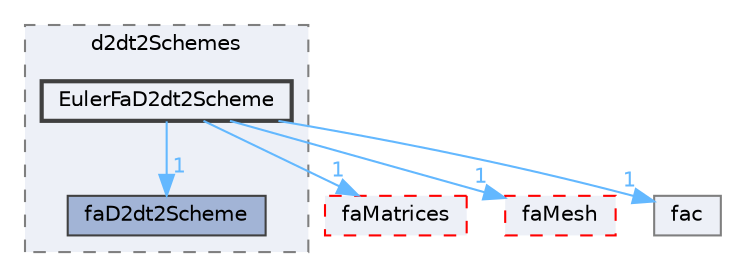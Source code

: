 digraph "src/finiteArea/finiteArea/d2dt2Schemes/EulerFaD2dt2Scheme"
{
 // LATEX_PDF_SIZE
  bgcolor="transparent";
  edge [fontname=Helvetica,fontsize=10,labelfontname=Helvetica,labelfontsize=10];
  node [fontname=Helvetica,fontsize=10,shape=box,height=0.2,width=0.4];
  compound=true
  subgraph clusterdir_c8e1682c47d954a1e2d8ba1448067b27 {
    graph [ bgcolor="#edf0f7", pencolor="grey50", label="d2dt2Schemes", fontname=Helvetica,fontsize=10 style="filled,dashed", URL="dir_c8e1682c47d954a1e2d8ba1448067b27.html",tooltip=""]
  dir_796cd6593b26f3ba2e0a7c1ac2b2a1aa [label="faD2dt2Scheme", fillcolor="#a2b4d6", color="grey25", style="filled", URL="dir_796cd6593b26f3ba2e0a7c1ac2b2a1aa.html",tooltip=""];
  dir_7e659074bac6a704fbd45c6a39c03b70 [label="EulerFaD2dt2Scheme", fillcolor="#edf0f7", color="grey25", style="filled,bold", URL="dir_7e659074bac6a704fbd45c6a39c03b70.html",tooltip=""];
  }
  dir_11fa0d52a0a43d2db65b942bd42d04b1 [label="faMatrices", fillcolor="#edf0f7", color="red", style="filled,dashed", URL="dir_11fa0d52a0a43d2db65b942bd42d04b1.html",tooltip=""];
  dir_f14612db68a06d13a87d37d60dc895d5 [label="faMesh", fillcolor="#edf0f7", color="red", style="filled,dashed", URL="dir_f14612db68a06d13a87d37d60dc895d5.html",tooltip=""];
  dir_15aafd37ee87fbe9911ba23e923cc2c7 [label="fac", fillcolor="#edf0f7", color="grey50", style="filled", URL="dir_15aafd37ee87fbe9911ba23e923cc2c7.html",tooltip=""];
  dir_7e659074bac6a704fbd45c6a39c03b70->dir_11fa0d52a0a43d2db65b942bd42d04b1 [headlabel="1", labeldistance=1.5 headhref="dir_001189_001293.html" href="dir_001189_001293.html" color="steelblue1" fontcolor="steelblue1"];
  dir_7e659074bac6a704fbd45c6a39c03b70->dir_15aafd37ee87fbe9911ba23e923cc2c7 [headlabel="1", labeldistance=1.5 headhref="dir_001189_001242.html" href="dir_001189_001242.html" color="steelblue1" fontcolor="steelblue1"];
  dir_7e659074bac6a704fbd45c6a39c03b70->dir_796cd6593b26f3ba2e0a7c1ac2b2a1aa [headlabel="1", labeldistance=1.5 headhref="dir_001189_001280.html" href="dir_001189_001280.html" color="steelblue1" fontcolor="steelblue1"];
  dir_7e659074bac6a704fbd45c6a39c03b70->dir_f14612db68a06d13a87d37d60dc895d5 [headlabel="1", labeldistance=1.5 headhref="dir_001189_001295.html" href="dir_001189_001295.html" color="steelblue1" fontcolor="steelblue1"];
}

